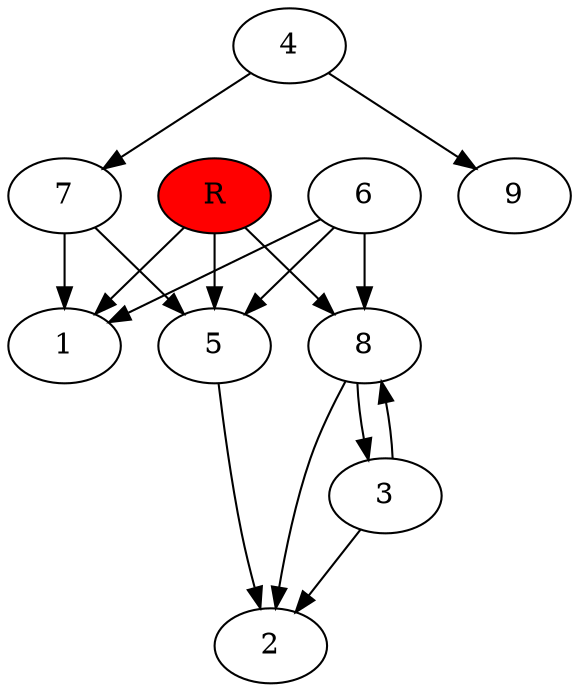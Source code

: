 digraph prb38228 {
	1
	2
	3
	4
	5
	6
	7
	8
	R [fillcolor="#ff0000" style=filled]
	3 -> 2
	3 -> 8
	4 -> 7
	4 -> 9
	5 -> 2
	6 -> 1
	6 -> 5
	6 -> 8
	7 -> 1
	7 -> 5
	8 -> 2
	8 -> 3
	R -> 1
	R -> 5
	R -> 8
}
